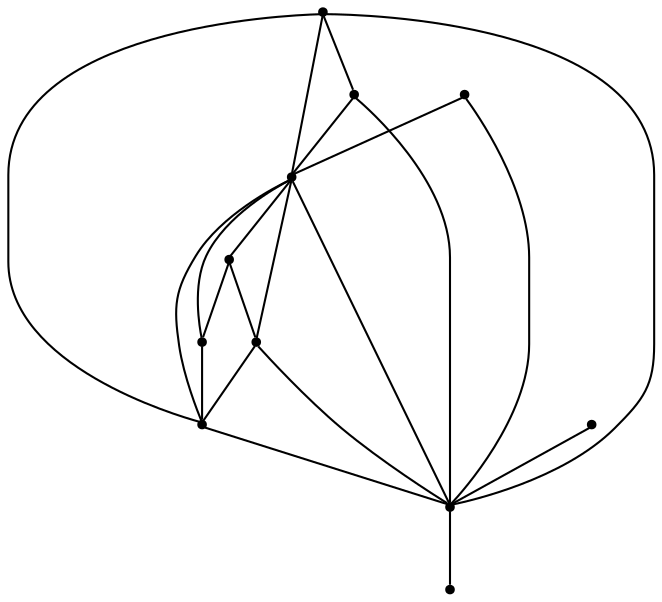 graph {
  node [shape=point,comment="{\"directed\":false,\"doi\":\"10.1007/978-3-642-36763-2_34\",\"figure\":\"2 (4)\"}"]

  v0 [pos="873.7674136618534,892.860792256473"]
  v1 [pos="834.2514675014351,617.6781800073117"]
  v2 [pos="822.9641602377876,874.6828197828637"]
  v3 [pos="782.8227249861947,858.3885987489335"]
  v4 [pos="733.8999471575672,840.2106262753242"]
  v5 [pos="732.0194079379714,623.9459902931035"]
  v6 [pos="730.1388687183755,722.3662800339749"]
  v7 [pos="700.6624010350456,809.4972875849031"]
  v8 [pos="656.1282267098206,865.2854283852961"]
  v9 [pos="630.4128374656824,615.7906132460561"]
  v10 [pos="593.4069915621066,887.8517837361379"]

  v10 -- v5 [id="-2",pos="593.4069915621066,887.8517837361379 594.6203042432885,877.554103623914 594.6203042432885,877.554103623914 594.6203042432885,877.554103623914 596.2298045524577,867.6482570375914 599.4446059764094,847.8450847498003 609.9313304677804,817.8151337424143 620.4180549591514,787.7852463237213 638.1809017123285,747.5286437741263 659.4337243701134,713.5147339766113 680.6865470278983,679.5050210328305 705.4376803549075,651.7296071336616 717.8132788304907,637.8439986109443 730.188877306074,623.962586941961 717.8132788304907,637.8439986109443 717.8132788304907,637.8439986109443 732.0194079379714,623.9459902931035 732.0194079379714,623.9459902931035 732.0194079379714,623.9459902931035"]
  v10 -- v8 [id="-3",pos="593.4069915621066,887.8517837361379 599.2528427660748,887.0099966189872 599.2528427660748,887.0099966189872 599.2528427660748,887.0099966189872 604.1480854346713,885.9306421450096 613.9343079533201,883.7803269045224 623.862285094605,880.1213699240142 633.79026223589,876.4624129435058 643.8600576239687,871.2949414003622 648.8928557208145,868.7111420400975 656.1282267098206,865.2854283852961 656.1282267098206,865.2854283852961 656.1282267098206,865.2854283852961"]
  v8 -- v6 [id="-4",pos="656.1282267098206,865.2854283852961 660.6763041636888,846.1239931866638 660.6763041636888,846.1239931866638 660.6763041636888,846.1239931866638 666.1719043812959,828.0377156082752 677.1631684406675,791.8734269815802 689.6597164394248,768.1945238590456 702.1604000084114,744.5114874714698 716.1746386572427,733.3180334417883 723.1797220086222,727.7212746326011 725.3687906733792,725.97228750473 726.189691422663,725.3164173317783 730.1388687183755,722.3662800339749"]
  v6 -- v5 [id="-6",pos="730.1388687183755,722.3662800339749 729.1422599172201,709.6391303192536 729.1422599172201,709.6391303192536 729.1422599172201,709.6391303192536 728.9337635534953,699.0915466437722 728.512635255816,677.9964428815023 728.7962081252459,661.8479671317925 729.071382605902,645.7036246471239 730.0512582536672,634.5101706174424 730.5432638626646,628.9134118082552 730.6957232497796,627.1644246803842 730.7528955199476,626.5085545074326 732.0194079379714,623.9459902931035"]
  v8 -- v7 [id="-7",pos="656.1282267098206,865.2854283852961 658.3162296699414,859.1261004096614 658.3162296699414,859.1261004096614 658.3162296699414,859.1261004096614 662.3691521190221,853.4043262301525 670.4833317817998,841.9566446060936 678.0304929540326,832.6842685788475 685.5817260723375,823.4119561402945 692.5742754647138,816.3149492985543 696.0726497580953,812.7685443045513 697.1645794765311,811.6589812271334 697.5740531209447,811.2428950731016 700.6624010350456,809.4972875849031"]
  v3 -- v5 [id="-9",pos="782.8227249861947,858.3885987489335 782.0720871774593,838.5893689601048 782.0720871774593,838.5893689601048 782.0720871774593,838.5893689601048 780.2541541287225,820.0738677043656 776.6181607829341,783.0469348692353 767.9452337700704,743.973908661348 759.2765059515937,704.9008188647676 745.574980036271,663.7899658142054 738.7200496963014,643.2282440083233 731.8692549265613,622.670719056175 738.7200496963014,643.2282440083233 738.7200496963014,643.2282440083233 732.0194079379714,623.9459902931035 732.0194079379714,623.9459902931035 732.0194079379714,623.9459902931035"]
  v2 -- v8 [id="-11",pos="822.9641602377876,874.6828197828637 812.8318223030072,879.1669036429723 812.8318223030072,879.1669036429723 812.8318223030072,879.1669036429723 803.1790196423784,882.5049920789012 783.8818127098943,889.176908508332 765.7061724236544,891.3314206025532 747.526396567185,893.4817994317332 730.4683146052744,891.1147103370108 712.0091650737619,886.0555303379454 693.5500155422494,880.9922170738388 673.6940612596794,873.2451430241645 663.7660204942371,869.3694757781138 656.1282267098206,865.2854283852961 656.1282267098206,865.2854283852961 656.1282267098206,865.2854283852961"]
  v2 -- v0 [id="-12",pos="822.9641602377876,874.6828197828637 827.7884619709087,877.3374569470645 827.7884619709087,877.3374569470645 827.7884619709087,877.3374569470645 831.8455836143762,879.4878357762447 839.955564082767,883.792663110953 848.1322862922465,886.8056861485684 856.3173432663423,889.8228424512249 864.5650064112972,891.5439340143614 873.7674136618534,892.860792256473"]
  v0 -- v8 [id="-23",pos="873.7674136618534,892.860792256473 868.9181076348832,895.3321668076185 864.1229457658409,897.3033527000912 853.8780566966605,900.6830281412034 843.6373668218669,904.0627671710085 827.955220887394,908.851059338146 808.8581119298611,911.2431387891942 789.7568674020987,913.6393515052836 767.2447954215056,913.6393515052836 750.0865690358834,912.2307983679511 732.9242070800316,910.8221816419259 721.1115551489212,908.0092722209953 706.0757034050854,900.1204589747559 691.0356524668625,892.2316457285165 672.7683297698422,879.2753859531293 663.6367362064467,872.7951258442223 654.5010070728218,866.3149293240081 663.6367362064467,872.7951258442223 663.6367362064467,872.7951258442223 656.1282267098206,865.2854283852961 656.1282267098206,865.2854283852961 656.1282267098206,865.2854283852961"]
  v8 -- v3 [id="-24",pos="656.1282267098206,865.2854283852961 665.7591108482331,866.4939950833294 665.7591108482331,866.4939950833294 665.7591108482331,866.4939950833294 676.9755408005624,868.1359187237547 699.408400705221,871.4239628583391 720.9822708611309,870.3946526857059 742.5561410170408,869.3694757781138 763.262750283743,864.026944563304 773.6160549170942,861.3598440152869 776.8514626150163,860.5250635772395 778.0647405017371,860.2120209129718 782.8227249861947,858.3885987489335"]
  v8 -- v4 [id="-25",pos="656.1282267098206,865.2854283852961 661.5518998175129,863.1892907111945 661.5518998175129,863.1892907111945 661.5518998175129,863.1892907111945 668.7570811438435,861.4098247279383 683.1675074206622,857.85508961516 696.3019512212825,853.8502737337465 709.4280602572863,849.8495911173742 721.2741148710198,845.4030245861007 727.1992417750799,843.1776746879434 733.8999471575672,840.2106262753242 733.8999471575672,840.2106262753242 733.8999471575672,840.2106262753242"]
  v9 -- v5 [id="-27",pos="630.4128374656824,615.7906132460561 641.533322188687,616.9030974290558 641.533322188687,616.9030974290558 641.533322188687,616.9030974290558 651.3320150421816,618.5200307131553 670.9169940384824,621.7538972813542 687.6832319905042,623.2750024051918 704.4536691369127,624.7919106752953 718.4095644334292,624.5877273822623 725.3895798668021,624.4877023682664 732.0194079379714,623.9459902931035 732.0194079379714,623.9459902931035 732.0194079379714,623.9459902931035"]
  v7 -- v4 [id="-32",pos="700.6624010350456,809.4972875849031 704.5329448370046,814.4688423650961 709.0111947781514,820.498958116675 714.6736175364014,825.987361793091 720.3318411002645,831.4757654695071 727.186771440234,836.4307871895354 733.8999471575672,840.2106262753242"]
  v8 -- v5 [id="-33",pos="656.1282267098206,865.2854283852961 655.9228797418859,850.182986634463 655.9228797418859,850.182986634463 655.9228797418859,850.182986634463 657.795020572708,834.8596377643534 661.539429482667,804.204609905359 668.9614419373389,773.9830025774494 676.3792551976239,743.7613952495396 687.4747992509366,713.9732084527147 698.3617833163671,689.1483099060003 709.248831005955,664.3234113592861 719.9273187076607,644.4618010626824 725.2686939677856,634.531027708727 732.0194079379714,623.9459902931035 732.0194079379714,623.9459902931035 732.0194079379714,623.9459902931035"]
  v7 -- v6 [id="-36",pos="700.6624010350456,809.4972875849031 700.4367758552019,806.5137880819187 700.6009560050586,805.7192250082232 701.0387697380099,803.6003901450352 702.4356381132249,796.8201185828333 705.2334468097268,783.2553786046954 710.2662449065728,768.4029675945056 715.2990430034185,753.5463597305817 722.5709660708378,737.4062140996472 726.2110949868556,729.3340746516593 729.8428891382571,721.2577383499374 729.8428891382571,721.2577383499374 730.1388687183755,722.3662800339749"]
  v5 -- v0 [id="-40",pos="732.0194079379714,623.9459902931035 742.2851021066142,631.255446957959 742.2851021066142,631.255446957959 742.2851021066142,631.255446957959 752.7051484810539,639.8443717134769 773.5493131760055,657.0221576358199 794.2517868724783,688.006384158169 814.9499977504067,718.9864774154769 835.5065176298563,763.7729476840979 848.7619109536505,800.1955971702114 862.0214398476743,836.6099165375497 867.9757702399705,864.6603515336877 870.9528718119612,878.6834388105432 873.7674136618534,892.860792256473 873.7674136618534,892.860792256473 873.7674136618534,892.860792256473"]
  v5 -- v1 [id="-42",pos="732.0194079379714,623.9459902931035 741.5178583928034,623.0999427335257 750.7453335613661,622.8874293217174 767.8076783418211,621.8080748477398 784.8657603037317,620.7329172274962 809.7545763073049,618.7950518101244 822.2051876644358,617.828249322652 834.2514675014351,617.6781800073117 834.2514675014351,617.6781800073117 834.2514675014351,617.6781800073117"]
  v6 -- v3 [id="-44",pos="730.1388687183755,722.3662800339749 735.2968155327823,725.9918529506893 740.7507419273073,730.7301008164824 748.160220422976,742.786262643292 755.5738981130314,754.8382276163676 764.9431915283878,774.2164366692351 771.2352389480419,794.8823167541544 777.527286367696,815.5439999853396 780.7420877916477,837.505944809779 782.3515881008169,848.4827521626111 783.9610884099862,859.4636927804842 783.9610884099862,859.4636927804842 782.8227249861947,858.3885987489335"]
  v4 -- v3 [id="-47",pos="733.8999471575672,840.2106262753242 742.9898668978807,845.8989528023462 751.933832821171,850.4205539912899 760.2564452235162,853.4335134402123 768.5791212500188,856.4465364778276 776.2680370448877,857.9551146291559 782.8227249861947,858.3885987489335"]
  v2 -- v5 [id="-54",pos="822.9641602377876,874.6828197828637 817.3016738553803,844.5153264326467 817.3016738553803,844.5153264326467 817.3016738553803,844.5153264326467 810.8512022838571,814.4937691327289 797.946059946424,754.4631179167097 782.7684535799519,712.8104256135987 767.5950464078667,671.1577968991807 750.1533107769719,647.8831906863637 741.4303115522524,636.2437891530883 732.7073759516903,624.608520884854 741.4303115522524,636.2437891530883 741.4303115522524,636.2437891530883 732.0194079379714,623.9459902931035 732.0194079379714,623.9459902931035 732.0194079379714,623.9459902931035"]
  v2 -- v3 [id="-56",pos="822.9641602377876,874.6828197828637 815.0792820381971,873.1117339463747 807.6781383071449,871.6865205714918 801.0191703718968,868.9569123383137 794.3602024366489,866.2231072514015 788.4434102972052,862.184970894887 782.8227249861947,858.3885987489335"]
}